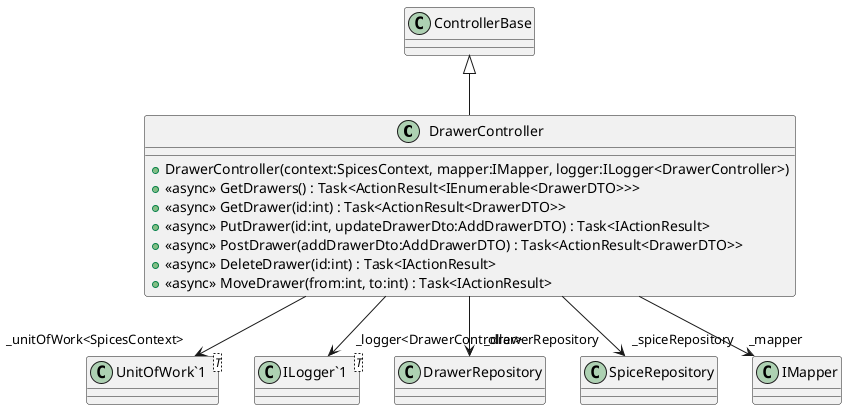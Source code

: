 @startuml
class DrawerController {
    + DrawerController(context:SpicesContext, mapper:IMapper, logger:ILogger<DrawerController>)
    + <<async>> GetDrawers() : Task<ActionResult<IEnumerable<DrawerDTO>>>
    + <<async>> GetDrawer(id:int) : Task<ActionResult<DrawerDTO>>
    + <<async>> PutDrawer(id:int, updateDrawerDto:AddDrawerDTO) : Task<IActionResult>
    + <<async>> PostDrawer(addDrawerDto:AddDrawerDTO) : Task<ActionResult<DrawerDTO>>
    + <<async>> DeleteDrawer(id:int) : Task<IActionResult>
    + <<async>> MoveDrawer(from:int, to:int) : Task<IActionResult>
}
class "UnitOfWork`1"<T> {
}
class "ILogger`1"<T> {
}
ControllerBase <|-- DrawerController
DrawerController --> "_unitOfWork<SpicesContext>" "UnitOfWork`1"
DrawerController --> "_drawerRepository" DrawerRepository
DrawerController --> "_spiceRepository" SpiceRepository
DrawerController --> "_mapper" IMapper
DrawerController --> "_logger<DrawerController>" "ILogger`1"
@enduml
